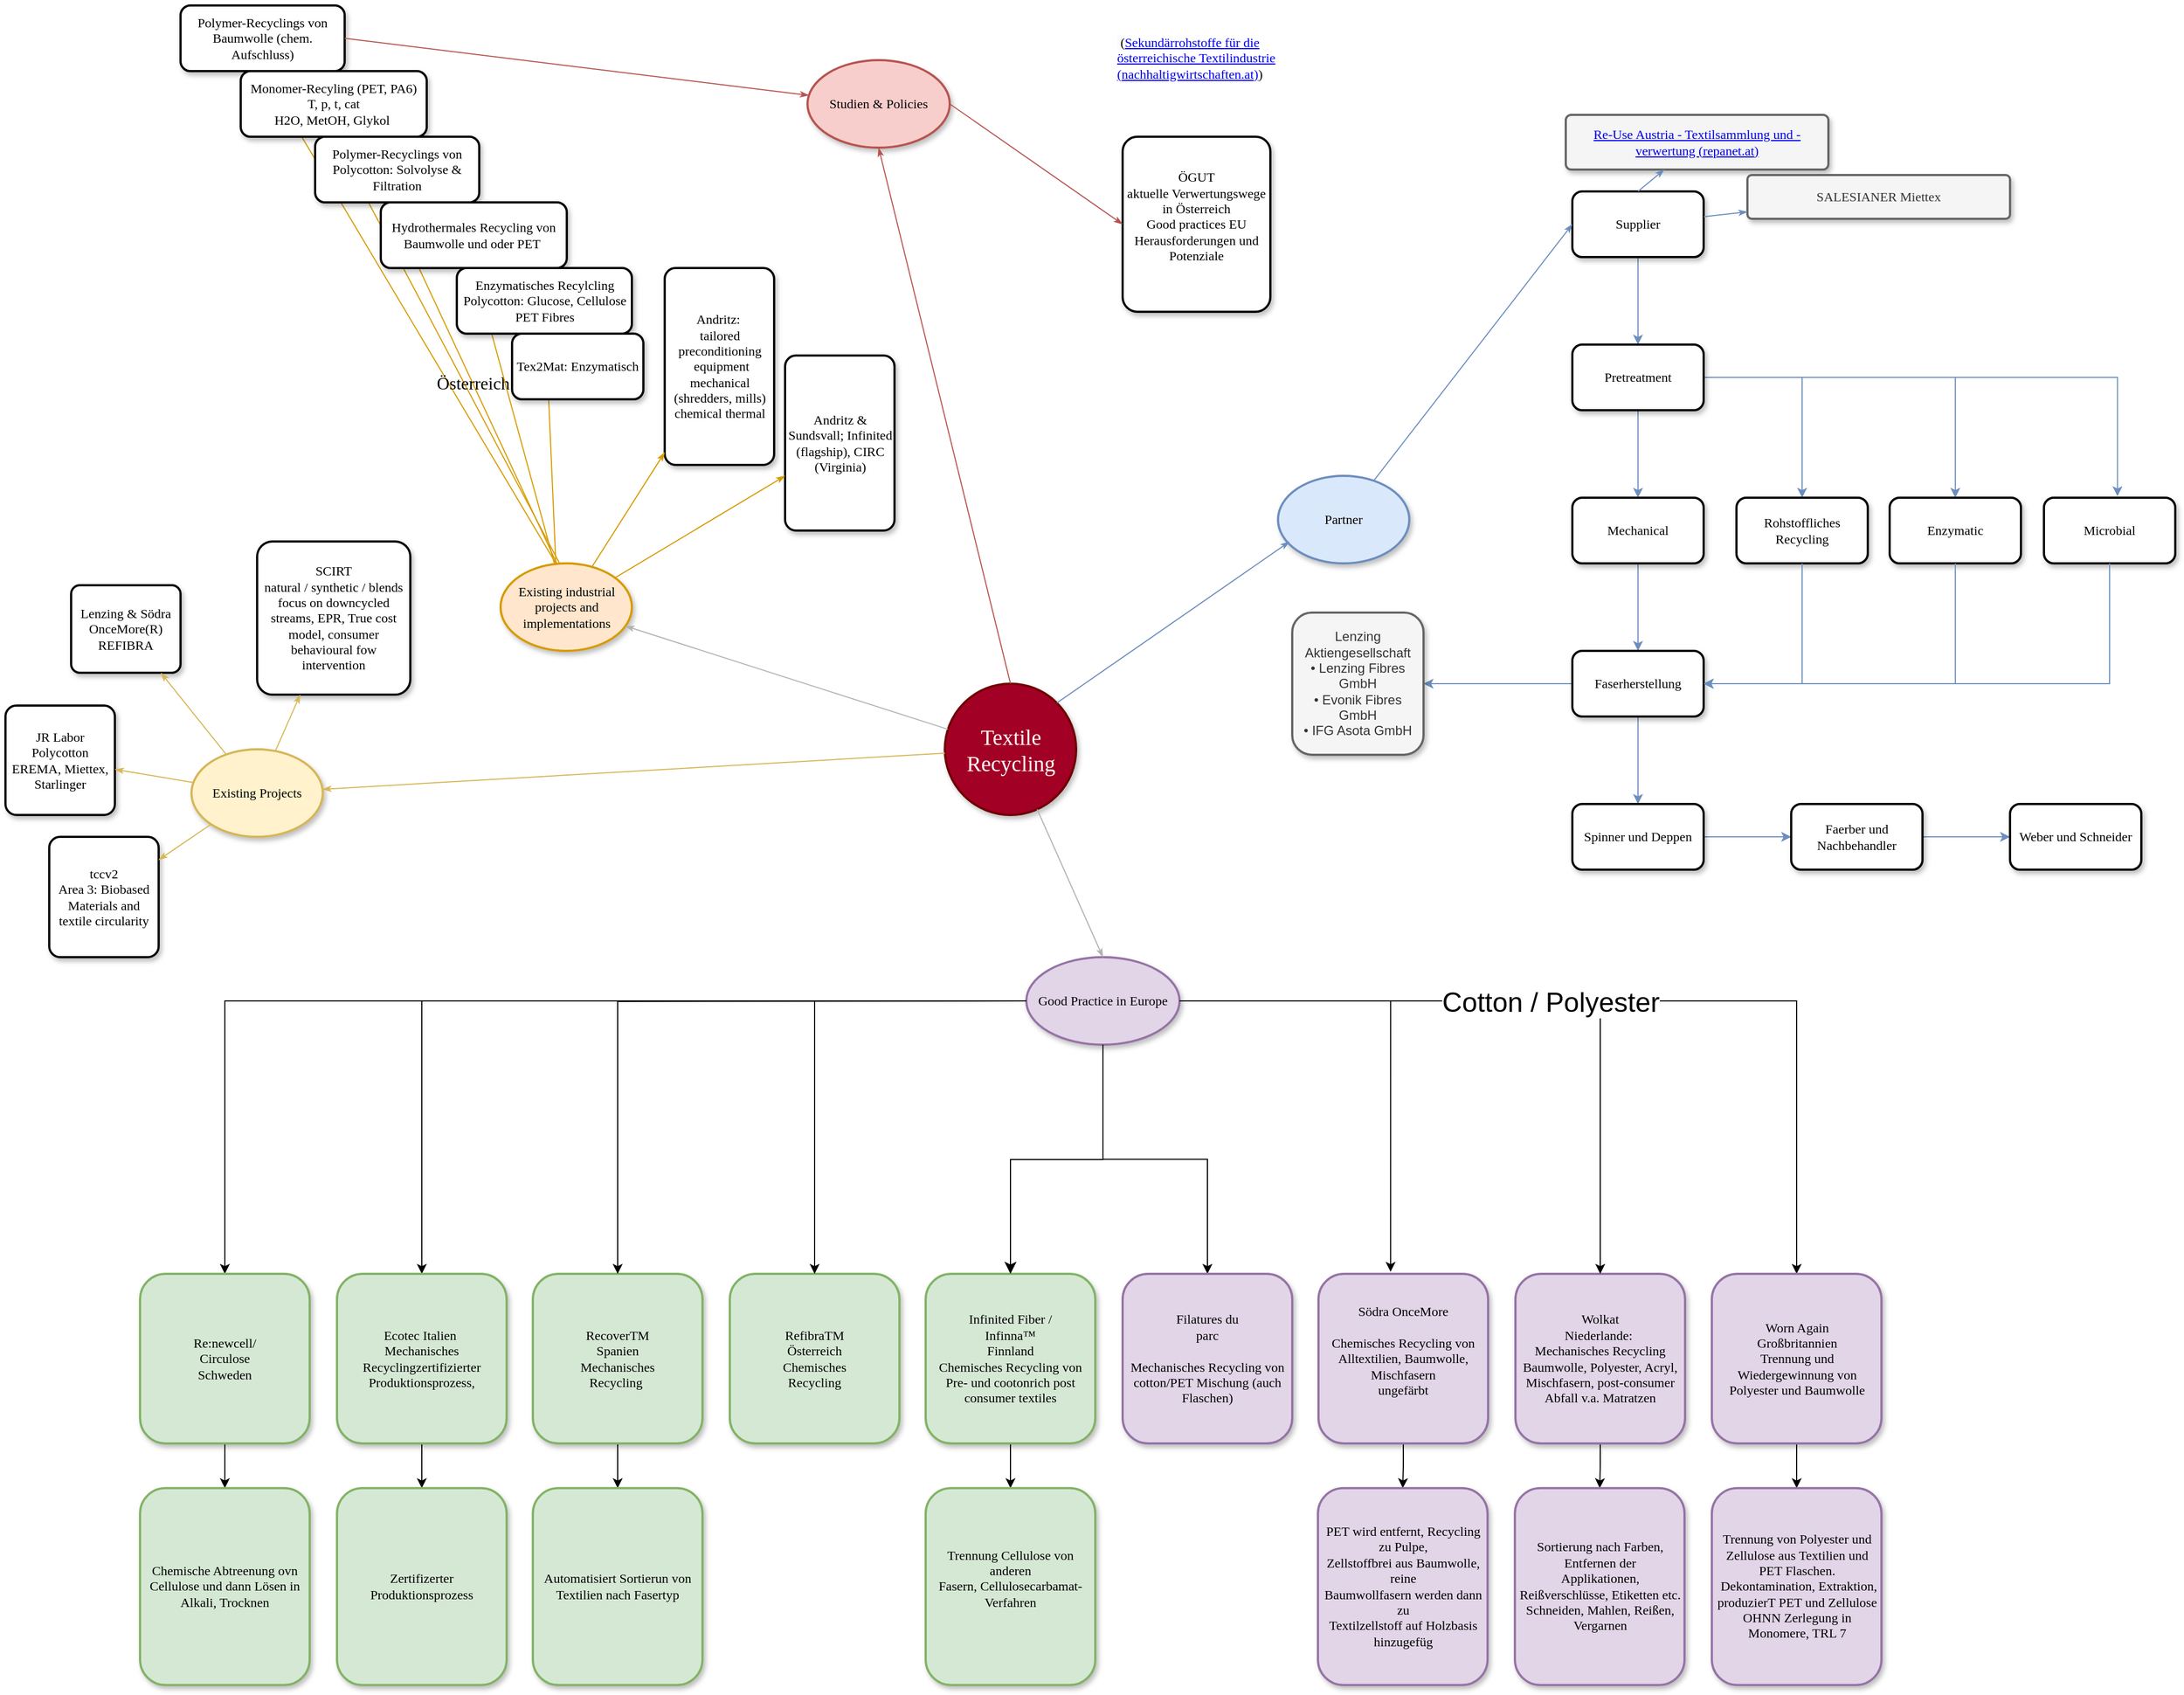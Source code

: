 <mxfile version="24.0.1" type="github">
  <diagram name="Page-1" id="ad52d381-51e7-2e0d-a935-2d0ddd2fd229">
    <mxGraphModel dx="3590" dy="2178" grid="1" gridSize="10" guides="1" tooltips="1" connect="1" arrows="1" fold="1" page="1" pageScale="1" pageWidth="1100" pageHeight="850" background="none" math="0" shadow="0">
      <root>
        <mxCell id="0" />
        <mxCell id="1" parent="0" />
        <mxCell id="2c924340bb9dbf6c-1" value="&lt;span&gt;Lenzing &amp;amp; Södra&lt;/span&gt;&lt;div&gt;&lt;span&gt;OnceMore(R)&lt;/span&gt;&lt;/div&gt;&lt;div&gt;&lt;span&gt;REFIBRA&lt;/span&gt;&lt;/div&gt;" style="whiteSpace=wrap;html=1;rounded=1;shadow=1;comic=0;labelBackgroundColor=none;strokeWidth=2;fontFamily=Verdana;fontSize=12;align=center;arcSize=10;strokeColor=default;verticalAlign=middle;fontColor=default;fillColor=default;" parent="1" vertex="1">
          <mxGeometry x="-173" y="-230" width="100" height="80" as="geometry" />
        </mxCell>
        <mxCell id="2c924340bb9dbf6c-2" value="Existing Projects" style="ellipse;whiteSpace=wrap;html=1;rounded=1;shadow=1;comic=0;labelBackgroundColor=none;strokeWidth=2;fontFamily=Verdana;fontSize=12;align=center;fillColor=#fff2cc;strokeColor=#d6b656;" parent="1" vertex="1">
          <mxGeometry x="-63" y="-80" width="120" height="80" as="geometry" />
        </mxCell>
        <mxCell id="2c924340bb9dbf6c-3" value="&lt;span&gt;Existing industrial projects and implementations&lt;/span&gt;" style="ellipse;whiteSpace=wrap;html=1;rounded=1;shadow=1;comic=0;labelBackgroundColor=none;strokeWidth=2;fontFamily=Verdana;fontSize=12;align=center;fillColor=#ffe6cc;strokeColor=#d79b00;" parent="1" vertex="1">
          <mxGeometry x="219.5" y="-250" width="120" height="80" as="geometry" />
        </mxCell>
        <mxCell id="2c924340bb9dbf6c-4" value="Textile Recycling" style="ellipse;whiteSpace=wrap;html=1;rounded=1;shadow=1;comic=0;labelBackgroundColor=none;strokeWidth=2;fontFamily=Verdana;fontSize=20;align=center;fillColor=#a20025;fontColor=#ffffff;strokeColor=#6F0000;" parent="1" vertex="1">
          <mxGeometry x="625.5" y="-140" width="120" height="120" as="geometry" />
        </mxCell>
        <mxCell id="2c924340bb9dbf6c-5" value="&lt;span&gt;Partner&lt;/span&gt;" style="ellipse;whiteSpace=wrap;html=1;rounded=1;shadow=1;comic=0;labelBackgroundColor=none;strokeWidth=2;fontFamily=Verdana;fontSize=12;align=center;fillColor=#dae8fc;strokeColor=#6c8ebf;" parent="1" vertex="1">
          <mxGeometry x="930" y="-330" width="120" height="80" as="geometry" />
        </mxCell>
        <mxCell id="2c924340bb9dbf6c-8" value="&lt;span&gt;JR Labor&lt;/span&gt;&lt;div&gt;&lt;span&gt;Polycotton&lt;/span&gt;&lt;/div&gt;&lt;div&gt;EREMA, Miettex, Starlinger&lt;/div&gt;" style="whiteSpace=wrap;html=1;rounded=1;shadow=1;comic=0;labelBackgroundColor=none;strokeWidth=2;fontFamily=Verdana;fontSize=12;align=center;arcSize=10;strokeColor=default;verticalAlign=middle;fontColor=default;fillColor=default;" parent="1" vertex="1">
          <mxGeometry x="-233" y="-120" width="100" height="100" as="geometry" />
        </mxCell>
        <mxCell id="2c924340bb9dbf6c-9" value="&lt;span&gt;tccv2&lt;/span&gt;&lt;div&gt;Area 3: Biobased Materials and textile circularity&lt;/div&gt;" style="whiteSpace=wrap;html=1;rounded=1;shadow=1;comic=0;labelBackgroundColor=none;strokeWidth=2;fontFamily=Verdana;fontSize=12;align=center;arcSize=10;strokeColor=default;verticalAlign=middle;fontColor=default;fillColor=default;" parent="1" vertex="1">
          <mxGeometry x="-193" width="100" height="110" as="geometry" />
        </mxCell>
        <mxCell id="2c924340bb9dbf6c-10" value="&lt;span&gt;SCIRT&lt;/span&gt;&lt;div&gt;&lt;span&gt;natural / synthetic / blends&lt;/span&gt;&lt;/div&gt;&lt;div&gt;&lt;span&gt;focus on downcycled streams, EPR, True cost model, consumer behavioural fow intervention&lt;/span&gt;&lt;/div&gt;" style="whiteSpace=wrap;html=1;rounded=1;shadow=1;comic=0;labelBackgroundColor=none;strokeWidth=2;fontFamily=Verdana;fontSize=12;align=center;arcSize=10;" parent="1" vertex="1">
          <mxGeometry x="-3" y="-270" width="140" height="140" as="geometry" />
        </mxCell>
        <mxCell id="2c924340bb9dbf6c-11" value="&lt;span&gt;Andritz:&amp;nbsp;&lt;/span&gt;&lt;div&gt;&lt;span&gt;tailored preconditioning&lt;/span&gt;&lt;/div&gt;&lt;div&gt;&lt;span&gt;&amp;nbsp;equipment&lt;/span&gt;&lt;/div&gt;&lt;div&gt;&lt;span&gt;mechanical (shredders, mills) chemical thermal&lt;/span&gt;&lt;/div&gt;" style="whiteSpace=wrap;html=1;rounded=1;shadow=1;comic=0;labelBackgroundColor=none;strokeWidth=2;fontFamily=Verdana;fontSize=12;align=center;arcSize=10;strokeColor=default;verticalAlign=middle;fontColor=default;fillColor=default;" parent="1" vertex="1">
          <mxGeometry x="369.5" y="-520" width="100" height="180" as="geometry" />
        </mxCell>
        <mxCell id="2c924340bb9dbf6c-14" value="&lt;span&gt;Andritz &amp;amp; Sundsvall; Infinited (flagship), CIRC (Virginia)&lt;/span&gt;" style="whiteSpace=wrap;html=1;rounded=1;shadow=1;comic=0;labelBackgroundColor=none;strokeWidth=2;fontFamily=Verdana;fontSize=12;align=center;arcSize=10;strokeColor=default;verticalAlign=middle;fontColor=default;fillColor=default;" parent="1" vertex="1">
          <mxGeometry x="479.5" y="-440" width="100" height="160" as="geometry" />
        </mxCell>
        <mxCell id="2c924340bb9dbf6c-27" value="" style="edgeStyle=none;rounded=1;html=1;labelBackgroundColor=none;startArrow=none;startFill=0;startSize=5;endArrow=classicThin;endFill=1;endSize=5;jettySize=auto;orthogonalLoop=1;strokeColor=#d6b656;strokeWidth=1;fontFamily=Verdana;fontSize=12;fillColor=#fff2cc;" parent="1" source="2c924340bb9dbf6c-2" target="2c924340bb9dbf6c-10" edge="1">
          <mxGeometry relative="1" as="geometry" />
        </mxCell>
        <mxCell id="2c924340bb9dbf6c-28" value="" style="edgeStyle=none;rounded=1;html=1;labelBackgroundColor=none;startArrow=none;startFill=0;startSize=5;endArrow=classicThin;endFill=1;endSize=5;jettySize=auto;orthogonalLoop=1;strokeColor=#d6b656;strokeWidth=1;fontFamily=Verdana;fontSize=12;fillColor=#fff2cc;" parent="1" source="2c924340bb9dbf6c-2" target="2c924340bb9dbf6c-1" edge="1">
          <mxGeometry relative="1" as="geometry" />
        </mxCell>
        <mxCell id="2c924340bb9dbf6c-29" value="" style="edgeStyle=none;rounded=1;html=1;labelBackgroundColor=none;startArrow=none;startFill=0;startSize=5;endArrow=classicThin;endFill=1;endSize=5;jettySize=auto;orthogonalLoop=1;strokeColor=#d6b656;strokeWidth=1;fontFamily=Verdana;fontSize=12;fillColor=#fff2cc;" parent="1" source="2c924340bb9dbf6c-2" target="2c924340bb9dbf6c-8" edge="1">
          <mxGeometry relative="1" as="geometry" />
        </mxCell>
        <mxCell id="2c924340bb9dbf6c-30" value="" style="edgeStyle=none;rounded=1;html=1;labelBackgroundColor=none;startArrow=none;startFill=0;startSize=5;endArrow=classicThin;endFill=1;endSize=5;jettySize=auto;orthogonalLoop=1;strokeColor=#d6b656;strokeWidth=1;fontFamily=Verdana;fontSize=12;fillColor=#fff2cc;" parent="1" source="2c924340bb9dbf6c-2" target="2c924340bb9dbf6c-9" edge="1">
          <mxGeometry relative="1" as="geometry" />
        </mxCell>
        <mxCell id="2c924340bb9dbf6c-31" value="&lt;div&gt;&lt;br/&gt;&lt;/div&gt;" style="edgeStyle=none;rounded=1;html=1;labelBackgroundColor=none;startArrow=none;startFill=0;startSize=5;endArrow=classicThin;endFill=1;endSize=5;jettySize=auto;orthogonalLoop=1;strokeColor=#d6b656;strokeWidth=1;fontFamily=Verdana;fontSize=12;fillColor=#fff2cc;" parent="1" source="2c924340bb9dbf6c-4" target="2c924340bb9dbf6c-2" edge="1">
          <mxGeometry x="0.002" relative="1" as="geometry">
            <mxPoint as="offset" />
          </mxGeometry>
        </mxCell>
        <mxCell id="2c924340bb9dbf6c-32" value="" style="edgeStyle=none;rounded=1;html=1;labelBackgroundColor=none;startArrow=none;startFill=0;startSize=5;endArrow=classicThin;endFill=1;endSize=5;jettySize=auto;orthogonalLoop=1;strokeColor=#B3B3B3;strokeWidth=1;fontFamily=Verdana;fontSize=12" parent="1" source="2c924340bb9dbf6c-4" target="2c924340bb9dbf6c-3" edge="1">
          <mxGeometry x="0.002" relative="1" as="geometry">
            <mxPoint x="166.999" y="-96.068" as="sourcePoint" />
            <mxPoint as="offset" />
          </mxGeometry>
        </mxCell>
        <mxCell id="2c924340bb9dbf6c-45" value="" style="edgeStyle=none;rounded=1;html=1;labelBackgroundColor=none;startArrow=none;startFill=0;startSize=5;endArrow=classicThin;endFill=1;endSize=5;jettySize=auto;orthogonalLoop=1;strokeColor=#d79b00;strokeWidth=1;fontFamily=Verdana;fontSize=12;fillColor=#ffe6cc;" parent="1" source="2c924340bb9dbf6c-3" target="2c924340bb9dbf6c-14" edge="1">
          <mxGeometry relative="1" as="geometry">
            <mxPoint x="333.05" y="-375" as="targetPoint" />
          </mxGeometry>
        </mxCell>
        <mxCell id="2c924340bb9dbf6c-46" value="" style="edgeStyle=none;rounded=1;html=1;labelBackgroundColor=none;startArrow=none;startFill=0;startSize=5;endArrow=classicThin;endFill=1;endSize=5;jettySize=auto;orthogonalLoop=1;strokeColor=#d79b00;strokeWidth=1;fontFamily=Verdana;fontSize=12;fillColor=#ffe6cc;" parent="1" source="2c924340bb9dbf6c-3" target="2c924340bb9dbf6c-11" edge="1">
          <mxGeometry relative="1" as="geometry" />
        </mxCell>
        <mxCell id="MKfo8vcPE9JE-lZwbTAb-17" value="" style="edgeStyle=orthogonalEdgeStyle;rounded=0;orthogonalLoop=1;jettySize=auto;html=1;fillColor=#dae8fc;strokeColor=#6c8ebf;" edge="1" parent="1" source="2c924340bb9dbf6c-51" target="MKfo8vcPE9JE-lZwbTAb-16">
          <mxGeometry relative="1" as="geometry" />
        </mxCell>
        <mxCell id="2c924340bb9dbf6c-51" value="Supplier" style="rounded=1;whiteSpace=wrap;html=1;shadow=1;comic=0;labelBackgroundColor=none;strokeWidth=2;fontFamily=Verdana;fontSize=12;align=center;" parent="1" vertex="1">
          <mxGeometry x="1199" y="-590" width="120" height="60" as="geometry" />
        </mxCell>
        <mxCell id="2c924340bb9dbf6c-53" value="&lt;a href=&quot;https://www.repanet.at/themen/textilsammlung-und-verwertung/#TEXTILSAMMLER&quot;&gt;Re-Use Austria - Textilsammlung und -verwertung (repanet.at)&lt;/a&gt;" style="whiteSpace=wrap;html=1;rounded=1;shadow=1;comic=0;labelBackgroundColor=none;strokeWidth=2;fontFamily=Verdana;fontSize=12;align=center;arcSize=10;strokeColor=#666666;verticalAlign=middle;fontColor=#333333;fillColor=#f5f5f5;" parent="1" vertex="1">
          <mxGeometry x="1193" y="-660" width="240" height="50" as="geometry" />
        </mxCell>
        <mxCell id="2c924340bb9dbf6c-54" value="&lt;span&gt;SALESIANER Miettex&lt;/span&gt;" style="whiteSpace=wrap;html=1;rounded=1;shadow=1;comic=0;labelBackgroundColor=none;strokeWidth=2;fontFamily=Verdana;fontSize=12;align=center;arcSize=10;strokeColor=#666666;verticalAlign=middle;fontColor=#333333;fillColor=#f5f5f5;" parent="1" vertex="1">
          <mxGeometry x="1359" y="-605" width="240" height="40" as="geometry" />
        </mxCell>
        <mxCell id="2c924340bb9dbf6c-63" value="" style="edgeStyle=none;rounded=1;html=1;labelBackgroundColor=none;startArrow=none;startFill=0;startSize=5;endArrow=classicThin;endFill=1;endSize=5;jettySize=auto;orthogonalLoop=1;strokeColor=#6c8ebf;strokeWidth=1;fontFamily=Verdana;fontSize=12;exitX=0.5;exitY=0;exitDx=0;exitDy=0;fillColor=#dae8fc;" parent="1" source="2c924340bb9dbf6c-51" target="2c924340bb9dbf6c-53" edge="1">
          <mxGeometry relative="1" as="geometry" />
        </mxCell>
        <mxCell id="2c924340bb9dbf6c-64" value="" style="edgeStyle=none;rounded=1;html=1;labelBackgroundColor=none;startArrow=none;startFill=0;startSize=5;endArrow=classicThin;endFill=1;endSize=5;jettySize=auto;orthogonalLoop=1;strokeColor=#6c8ebf;strokeWidth=1;fontFamily=Verdana;fontSize=12;fillColor=#dae8fc;" parent="1" source="2c924340bb9dbf6c-51" target="2c924340bb9dbf6c-54" edge="1">
          <mxGeometry relative="1" as="geometry" />
        </mxCell>
        <mxCell id="MKfo8vcPE9JE-lZwbTAb-6" value="Studien &amp;amp; Policies" style="ellipse;whiteSpace=wrap;html=1;fontFamily=Verdana;rounded=1;shadow=1;comic=0;labelBackgroundColor=none;strokeWidth=2;fillColor=#f8cecc;strokeColor=#b85450;" vertex="1" parent="1">
          <mxGeometry x="500.0" y="-710" width="130" height="80" as="geometry" />
        </mxCell>
        <mxCell id="MKfo8vcPE9JE-lZwbTAb-10" value="ÖGUT&lt;div&gt;aktuelle Verwertungswege in Österreich&lt;/div&gt;&lt;div&gt;Good practices EU&lt;/div&gt;&lt;div&gt;Herausforderungen und Potenziale&lt;/div&gt;&lt;div&gt;&lt;br&gt;&lt;/div&gt;" style="whiteSpace=wrap;html=1;fontFamily=Verdana;rounded=1;shadow=1;comic=0;labelBackgroundColor=none;strokeWidth=2;strokeColor=default;align=center;verticalAlign=middle;arcSize=10;fontSize=12;fontColor=default;fillColor=default;" vertex="1" parent="1">
          <mxGeometry x="788" y="-640" width="135" height="160" as="geometry" />
        </mxCell>
        <mxCell id="MKfo8vcPE9JE-lZwbTAb-14" value="&lt;div&gt;&lt;br/&gt;&lt;/div&gt;" style="edgeStyle=none;rounded=1;html=1;labelBackgroundColor=none;startArrow=none;startFill=0;startSize=5;endArrow=classicThin;endFill=1;endSize=5;jettySize=auto;orthogonalLoop=1;strokeColor=#b85450;strokeWidth=1;fontFamily=Verdana;fontSize=12;entryX=0;entryY=0.5;entryDx=0;entryDy=0;exitX=1;exitY=0.5;exitDx=0;exitDy=0;fillColor=#f8cecc;" edge="1" parent="1" source="MKfo8vcPE9JE-lZwbTAb-6" target="MKfo8vcPE9JE-lZwbTAb-10">
          <mxGeometry x="0.002" relative="1" as="geometry">
            <mxPoint x="350.05" y="106" as="sourcePoint" />
            <mxPoint x="238.05" y="189" as="targetPoint" />
            <mxPoint as="offset" />
          </mxGeometry>
        </mxCell>
        <mxCell id="MKfo8vcPE9JE-lZwbTAb-19" value="" style="edgeStyle=orthogonalEdgeStyle;rounded=0;orthogonalLoop=1;jettySize=auto;html=1;fillColor=#dae8fc;strokeColor=#6c8ebf;" edge="1" parent="1" source="MKfo8vcPE9JE-lZwbTAb-16" target="MKfo8vcPE9JE-lZwbTAb-18">
          <mxGeometry relative="1" as="geometry" />
        </mxCell>
        <mxCell id="MKfo8vcPE9JE-lZwbTAb-21" value="" style="edgeStyle=orthogonalEdgeStyle;rounded=0;orthogonalLoop=1;jettySize=auto;html=1;fillColor=#dae8fc;strokeColor=#6c8ebf;" edge="1" parent="1" source="MKfo8vcPE9JE-lZwbTAb-16" target="MKfo8vcPE9JE-lZwbTAb-20">
          <mxGeometry relative="1" as="geometry" />
        </mxCell>
        <mxCell id="MKfo8vcPE9JE-lZwbTAb-23" value="" style="edgeStyle=orthogonalEdgeStyle;rounded=0;orthogonalLoop=1;jettySize=auto;html=1;fillColor=#dae8fc;strokeColor=#6c8ebf;" edge="1" parent="1" source="MKfo8vcPE9JE-lZwbTAb-16" target="MKfo8vcPE9JE-lZwbTAb-22">
          <mxGeometry relative="1" as="geometry" />
        </mxCell>
        <mxCell id="MKfo8vcPE9JE-lZwbTAb-25" value="" style="edgeStyle=orthogonalEdgeStyle;rounded=0;orthogonalLoop=1;jettySize=auto;html=1;fillColor=#dae8fc;strokeColor=#6c8ebf;entryX=0.56;entryY=-0.023;entryDx=0;entryDy=0;entryPerimeter=0;" edge="1" parent="1" source="MKfo8vcPE9JE-lZwbTAb-16" target="MKfo8vcPE9JE-lZwbTAb-24">
          <mxGeometry relative="1" as="geometry">
            <mxPoint x="1689" y="-310" as="targetPoint" />
          </mxGeometry>
        </mxCell>
        <mxCell id="MKfo8vcPE9JE-lZwbTAb-16" value="Pretreatment" style="whiteSpace=wrap;html=1;fontFamily=Verdana;rounded=1;shadow=1;comic=0;labelBackgroundColor=none;strokeWidth=2;" vertex="1" parent="1">
          <mxGeometry x="1199" y="-450" width="120" height="60" as="geometry" />
        </mxCell>
        <mxCell id="MKfo8vcPE9JE-lZwbTAb-30" value="" style="edgeStyle=orthogonalEdgeStyle;rounded=0;orthogonalLoop=1;jettySize=auto;html=1;fillColor=#dae8fc;strokeColor=#6c8ebf;" edge="1" parent="1" source="MKfo8vcPE9JE-lZwbTAb-18" target="MKfo8vcPE9JE-lZwbTAb-29">
          <mxGeometry relative="1" as="geometry" />
        </mxCell>
        <mxCell id="MKfo8vcPE9JE-lZwbTAb-18" value="Mechanical" style="whiteSpace=wrap;html=1;fontFamily=Verdana;rounded=1;shadow=1;comic=0;labelBackgroundColor=none;strokeWidth=2;" vertex="1" parent="1">
          <mxGeometry x="1199" y="-310" width="120" height="60" as="geometry" />
        </mxCell>
        <mxCell id="MKfo8vcPE9JE-lZwbTAb-20" value="Rohstoffliches Recycling" style="whiteSpace=wrap;html=1;fontFamily=Verdana;rounded=1;shadow=1;comic=0;labelBackgroundColor=none;strokeWidth=2;" vertex="1" parent="1">
          <mxGeometry x="1349" y="-310" width="120" height="60" as="geometry" />
        </mxCell>
        <mxCell id="MKfo8vcPE9JE-lZwbTAb-22" value="Enzymatic" style="whiteSpace=wrap;html=1;fontFamily=Verdana;rounded=1;shadow=1;comic=0;labelBackgroundColor=none;strokeWidth=2;" vertex="1" parent="1">
          <mxGeometry x="1489" y="-310" width="120" height="60" as="geometry" />
        </mxCell>
        <mxCell id="MKfo8vcPE9JE-lZwbTAb-24" value="Microbial" style="whiteSpace=wrap;html=1;fontFamily=Verdana;rounded=1;shadow=1;comic=0;labelBackgroundColor=none;strokeWidth=2;" vertex="1" parent="1">
          <mxGeometry x="1630" y="-310" width="120" height="60" as="geometry" />
        </mxCell>
        <mxCell id="MKfo8vcPE9JE-lZwbTAb-27" value="&lt;span style=&quot;color: rgb(0, 0, 0); font-family: Verdana; font-size: 12px; font-style: normal; font-variant-ligatures: normal; font-variant-caps: normal; font-weight: 400; letter-spacing: normal; orphans: 2; text-align: center; text-indent: 0px; text-transform: none; widows: 2; word-spacing: 0px; -webkit-text-stroke-width: 0px; white-space: normal; background-color: rgb(251, 251, 251); text-decoration-thickness: initial; text-decoration-style: initial; text-decoration-color: initial; display: inline !important; float: none;&quot;&gt;&lt;span&gt;&amp;nbsp;&lt;/span&gt;(&lt;/span&gt;&lt;a style=&quot;font-family: Verdana; font-size: 12px; font-style: normal; font-variant-ligatures: normal; font-variant-caps: normal; font-weight: 400; letter-spacing: normal; orphans: 2; text-align: center; text-indent: 0px; text-transform: none; widows: 2; word-spacing: 0px; -webkit-text-stroke-width: 0px; white-space: normal; background-color: initial;&quot; href=&quot;https://nachhaltigwirtschaften.at/resources/nw_pdf/schriftenreihe-2023-04-textilindustrie.pdf&quot;&gt;Sekundärrohstoffe für die österreichische Textilindustrie (nachhaltigwirtschaften.at)&lt;/a&gt;&lt;span style=&quot;color: rgb(0, 0, 0); font-family: Verdana; font-size: 12px; font-style: normal; font-variant-ligatures: normal; font-variant-caps: normal; font-weight: 400; letter-spacing: normal; orphans: 2; text-align: center; text-indent: 0px; text-transform: none; widows: 2; word-spacing: 0px; -webkit-text-stroke-width: 0px; white-space: normal; background-color: initial; text-decoration-thickness: initial; text-decoration-style: initial; text-decoration-color: initial;&quot;&gt;)&lt;/span&gt;" style="text;whiteSpace=wrap;html=1;" vertex="1" parent="1">
          <mxGeometry x="780.5" y="-740" width="170" height="40" as="geometry" />
        </mxCell>
        <mxCell id="MKfo8vcPE9JE-lZwbTAb-32" value="" style="edgeStyle=orthogonalEdgeStyle;rounded=0;orthogonalLoop=1;jettySize=auto;html=1;fillColor=#dae8fc;strokeColor=#6c8ebf;" edge="1" parent="1" source="MKfo8vcPE9JE-lZwbTAb-29" target="MKfo8vcPE9JE-lZwbTAb-31">
          <mxGeometry relative="1" as="geometry" />
        </mxCell>
        <mxCell id="MKfo8vcPE9JE-lZwbTAb-50" value="" style="edgeStyle=orthogonalEdgeStyle;rounded=0;orthogonalLoop=1;jettySize=auto;html=1;fillColor=#dae8fc;strokeColor=#6c8ebf;" edge="1" parent="1" source="MKfo8vcPE9JE-lZwbTAb-29" target="MKfo8vcPE9JE-lZwbTAb-49">
          <mxGeometry relative="1" as="geometry" />
        </mxCell>
        <mxCell id="MKfo8vcPE9JE-lZwbTAb-29" value="Faserherstellung" style="whiteSpace=wrap;html=1;fontFamily=Verdana;rounded=1;shadow=1;comic=0;labelBackgroundColor=none;strokeWidth=2;" vertex="1" parent="1">
          <mxGeometry x="1199" y="-170" width="120" height="60" as="geometry" />
        </mxCell>
        <mxCell id="MKfo8vcPE9JE-lZwbTAb-31" value="&lt;span style=&quot;font-family: Helvetica; text-align: left;&quot;&gt;Lenzing Aktiengesellschaft&lt;/span&gt;&lt;br style=&quot;font-family: Helvetica; text-align: left;&quot;&gt;&lt;span style=&quot;font-family: Helvetica; text-align: left;&quot;&gt;• Lenzing Fibres GmbH&lt;/span&gt;&lt;br style=&quot;font-family: Helvetica; text-align: left;&quot;&gt;&lt;span style=&quot;font-family: Helvetica; text-align: left;&quot;&gt;• Evonik Fibres GmbH&lt;/span&gt;&lt;br style=&quot;font-family: Helvetica; text-align: left;&quot;&gt;&lt;span style=&quot;font-family: Helvetica; text-align: left;&quot;&gt;• IFG Asota GmbH&lt;/span&gt;" style="whiteSpace=wrap;html=1;fontFamily=Verdana;rounded=1;shadow=1;comic=0;labelBackgroundColor=none;strokeWidth=2;fillColor=#f5f5f5;fontColor=#333333;strokeColor=#666666;" vertex="1" parent="1">
          <mxGeometry x="943" y="-205" width="120" height="130" as="geometry" />
        </mxCell>
        <mxCell id="MKfo8vcPE9JE-lZwbTAb-33" value="" style="edgeStyle=orthogonalEdgeStyle;rounded=0;orthogonalLoop=1;jettySize=auto;html=1;exitX=0.5;exitY=1;exitDx=0;exitDy=0;entryX=1;entryY=0.5;entryDx=0;entryDy=0;fillColor=#dae8fc;strokeColor=#6c8ebf;" edge="1" parent="1" source="MKfo8vcPE9JE-lZwbTAb-20" target="MKfo8vcPE9JE-lZwbTAb-29">
          <mxGeometry relative="1" as="geometry">
            <mxPoint x="1269" y="-240" as="sourcePoint" />
            <mxPoint x="1269" y="-160" as="targetPoint" />
          </mxGeometry>
        </mxCell>
        <mxCell id="MKfo8vcPE9JE-lZwbTAb-34" value="" style="edgeStyle=orthogonalEdgeStyle;rounded=0;orthogonalLoop=1;jettySize=auto;html=1;exitX=0.5;exitY=1;exitDx=0;exitDy=0;entryX=1;entryY=0.5;entryDx=0;entryDy=0;fillColor=#dae8fc;strokeColor=#6c8ebf;" edge="1" parent="1" source="MKfo8vcPE9JE-lZwbTAb-22" target="MKfo8vcPE9JE-lZwbTAb-29">
          <mxGeometry relative="1" as="geometry">
            <mxPoint x="1419" y="-240" as="sourcePoint" />
            <mxPoint x="1329" y="-130" as="targetPoint" />
          </mxGeometry>
        </mxCell>
        <mxCell id="MKfo8vcPE9JE-lZwbTAb-35" value="" style="edgeStyle=orthogonalEdgeStyle;rounded=0;orthogonalLoop=1;jettySize=auto;html=1;exitX=0.5;exitY=1;exitDx=0;exitDy=0;entryX=1;entryY=0.5;entryDx=0;entryDy=0;fillColor=#dae8fc;strokeColor=#6c8ebf;" edge="1" parent="1" source="MKfo8vcPE9JE-lZwbTAb-24" target="MKfo8vcPE9JE-lZwbTAb-29">
          <mxGeometry relative="1" as="geometry">
            <mxPoint x="1689" y="-250" as="sourcePoint" />
            <mxPoint x="1329" y="-130" as="targetPoint" />
          </mxGeometry>
        </mxCell>
        <mxCell id="MKfo8vcPE9JE-lZwbTAb-38" value="Polymer-Recyclings von Baumwolle (chem. Aufschluss)" style="whiteSpace=wrap;html=1;fontFamily=Verdana;rounded=1;shadow=1;comic=0;labelBackgroundColor=none;strokeWidth=2;" vertex="1" parent="1">
          <mxGeometry x="-73" y="-760" width="150" height="60" as="geometry" />
        </mxCell>
        <mxCell id="MKfo8vcPE9JE-lZwbTAb-40" value="" style="edgeStyle=none;rounded=1;html=1;labelBackgroundColor=none;startArrow=none;startFill=0;startSize=5;endArrow=classicThin;endFill=1;endSize=5;jettySize=auto;orthogonalLoop=1;strokeColor=#d79b00;strokeWidth=1;fontFamily=Verdana;fontSize=12;entryX=0.5;entryY=1;entryDx=0;entryDy=0;fillColor=#ffe6cc;" edge="1" parent="1" target="MKfo8vcPE9JE-lZwbTAb-38">
          <mxGeometry relative="1" as="geometry">
            <mxPoint x="270" y="-250" as="sourcePoint" />
            <mxPoint x="343.05" y="-365" as="targetPoint" />
          </mxGeometry>
        </mxCell>
        <mxCell id="MKfo8vcPE9JE-lZwbTAb-41" value="" style="edgeStyle=none;rounded=1;html=1;labelBackgroundColor=none;startArrow=none;startFill=0;startSize=5;endArrow=classicThin;endFill=1;endSize=5;jettySize=auto;orthogonalLoop=1;strokeColor=#d79b00;strokeWidth=1;fontFamily=Verdana;fontSize=12;entryX=0.5;entryY=1;entryDx=0;entryDy=0;fillColor=#ffe6cc;exitX=0.453;exitY=0.011;exitDx=0;exitDy=0;exitPerimeter=0;" edge="1" parent="1" source="2c924340bb9dbf6c-3" target="MKfo8vcPE9JE-lZwbTAb-42">
          <mxGeometry x="0.005" relative="1" as="geometry">
            <mxPoint x="329.05" y="-265" as="sourcePoint" />
            <mxPoint x="429.05" y="-305" as="targetPoint" />
            <mxPoint as="offset" />
          </mxGeometry>
        </mxCell>
        <mxCell id="MKfo8vcPE9JE-lZwbTAb-42" value="Monomer-Recyling (PET, PA6)&lt;div&gt;T, p, t, cat&lt;/div&gt;&lt;div&gt;H2O, MetOH, Glykol&amp;nbsp;&lt;/div&gt;" style="whiteSpace=wrap;html=1;fontFamily=Verdana;rounded=1;shadow=1;comic=0;labelBackgroundColor=none;strokeWidth=2;" vertex="1" parent="1">
          <mxGeometry x="-18" y="-700" width="170" height="60" as="geometry" />
        </mxCell>
        <mxCell id="MKfo8vcPE9JE-lZwbTAb-43" value="Polymer-Recyclings von Polycotton: Solvolyse &amp;amp; Filtration" style="whiteSpace=wrap;html=1;fontFamily=Verdana;rounded=1;shadow=1;comic=0;labelBackgroundColor=none;strokeWidth=2;" vertex="1" parent="1">
          <mxGeometry x="50" y="-640" width="150" height="60" as="geometry" />
        </mxCell>
        <mxCell id="MKfo8vcPE9JE-lZwbTAb-44" value="&lt;font style=&quot;font-size: 16px;&quot;&gt;Österreich&lt;/font&gt;" style="edgeStyle=none;rounded=1;html=1;labelBackgroundColor=none;startArrow=none;startFill=0;startSize=5;endArrow=classicThin;endFill=1;endSize=5;jettySize=auto;orthogonalLoop=1;strokeColor=#d79b00;strokeWidth=1;fontFamily=Verdana;fontSize=12;entryX=0.448;entryY=1.01;entryDx=0;entryDy=0;exitX=0.431;exitY=0.011;exitDx=0;exitDy=0;exitPerimeter=0;fillColor=#ffe6cc;entryPerimeter=0;" edge="1" parent="1" source="2c924340bb9dbf6c-3" target="MKfo8vcPE9JE-lZwbTAb-43">
          <mxGeometry x="0.005" relative="1" as="geometry">
            <mxPoint x="329.05" y="-265" as="sourcePoint" />
            <mxPoint x="529.05" y="-325" as="targetPoint" />
            <mxPoint as="offset" />
          </mxGeometry>
        </mxCell>
        <mxCell id="MKfo8vcPE9JE-lZwbTAb-45" value="&lt;div&gt;Hydrothermales Recycling von Baumwolle und oder PET&lt;span style=&quot;background-color: initial;&quot;&gt;&amp;nbsp;&lt;/span&gt;&lt;/div&gt;" style="whiteSpace=wrap;html=1;fontFamily=Verdana;rounded=1;shadow=1;comic=0;labelBackgroundColor=none;strokeWidth=2;" vertex="1" parent="1">
          <mxGeometry x="110" y="-580" width="170" height="60" as="geometry" />
        </mxCell>
        <mxCell id="MKfo8vcPE9JE-lZwbTAb-46" value="" style="edgeStyle=none;rounded=1;html=1;labelBackgroundColor=none;startArrow=none;startFill=0;startSize=5;endArrow=classicThin;endFill=1;endSize=5;jettySize=auto;orthogonalLoop=1;strokeColor=#d79b00;strokeWidth=1;fontFamily=Verdana;fontSize=12;entryX=0.5;entryY=1;entryDx=0;entryDy=0;fillColor=#ffe6cc;" edge="1" parent="1" source="2c924340bb9dbf6c-3" target="MKfo8vcPE9JE-lZwbTAb-45">
          <mxGeometry x="0.005" relative="1" as="geometry">
            <mxPoint x="329.05" y="-265" as="sourcePoint" />
            <mxPoint x="529.05" y="-325" as="targetPoint" />
            <mxPoint as="offset" />
          </mxGeometry>
        </mxCell>
        <mxCell id="MKfo8vcPE9JE-lZwbTAb-47" value="Enzymatisches Recylcling Polycotton: Glucose, Cellulose PET Fibres" style="whiteSpace=wrap;html=1;fontFamily=Verdana;rounded=1;shadow=1;comic=0;labelBackgroundColor=none;strokeWidth=2;" vertex="1" parent="1">
          <mxGeometry x="179.5" y="-520" width="160" height="60" as="geometry" />
        </mxCell>
        <mxCell id="MKfo8vcPE9JE-lZwbTAb-48" value="" style="edgeStyle=none;rounded=1;html=1;labelBackgroundColor=none;startArrow=none;startFill=0;startSize=5;endArrow=classicThin;endFill=1;endSize=5;jettySize=auto;orthogonalLoop=1;strokeColor=#d79b00;strokeWidth=1;fontFamily=Verdana;fontSize=12;fillColor=#ffe6cc;" edge="1" parent="1" target="MKfo8vcPE9JE-lZwbTAb-47">
          <mxGeometry x="0.005" relative="1" as="geometry">
            <mxPoint x="270" y="-250" as="sourcePoint" />
            <mxPoint x="639.05" y="-237" as="targetPoint" />
            <mxPoint as="offset" />
          </mxGeometry>
        </mxCell>
        <mxCell id="MKfo8vcPE9JE-lZwbTAb-52" value="" style="edgeStyle=orthogonalEdgeStyle;rounded=0;orthogonalLoop=1;jettySize=auto;html=1;fillColor=#dae8fc;strokeColor=#6c8ebf;" edge="1" parent="1" source="MKfo8vcPE9JE-lZwbTAb-49" target="MKfo8vcPE9JE-lZwbTAb-51">
          <mxGeometry relative="1" as="geometry" />
        </mxCell>
        <mxCell id="MKfo8vcPE9JE-lZwbTAb-49" value="Spinner und Deppen" style="whiteSpace=wrap;html=1;fontFamily=Verdana;rounded=1;shadow=1;comic=0;labelBackgroundColor=none;strokeWidth=2;" vertex="1" parent="1">
          <mxGeometry x="1199" y="-30" width="120" height="60" as="geometry" />
        </mxCell>
        <mxCell id="MKfo8vcPE9JE-lZwbTAb-54" value="" style="edgeStyle=orthogonalEdgeStyle;rounded=0;orthogonalLoop=1;jettySize=auto;html=1;fillColor=#dae8fc;strokeColor=#6c8ebf;" edge="1" parent="1" source="MKfo8vcPE9JE-lZwbTAb-51" target="MKfo8vcPE9JE-lZwbTAb-53">
          <mxGeometry relative="1" as="geometry" />
        </mxCell>
        <mxCell id="MKfo8vcPE9JE-lZwbTAb-51" value="Faerber und Nachbehandler" style="whiteSpace=wrap;html=1;fontFamily=Verdana;rounded=1;shadow=1;comic=0;labelBackgroundColor=none;strokeWidth=2;" vertex="1" parent="1">
          <mxGeometry x="1399" y="-30" width="120" height="60" as="geometry" />
        </mxCell>
        <mxCell id="MKfo8vcPE9JE-lZwbTAb-53" value="Weber und Schneider" style="whiteSpace=wrap;html=1;fontFamily=Verdana;rounded=1;shadow=1;comic=0;labelBackgroundColor=none;strokeWidth=2;" vertex="1" parent="1">
          <mxGeometry x="1599" y="-30" width="120" height="60" as="geometry" />
        </mxCell>
        <mxCell id="MKfo8vcPE9JE-lZwbTAb-57" value="" style="edgeStyle=none;rounded=1;html=1;labelBackgroundColor=none;startArrow=none;startFill=0;startSize=5;endArrow=classicThin;endFill=1;endSize=5;jettySize=auto;orthogonalLoop=1;strokeColor=#6c8ebf;strokeWidth=1;fontFamily=Verdana;fontSize=12;entryX=0;entryY=0.5;entryDx=0;entryDy=0;fillColor=#dae8fc;" edge="1" parent="1" source="2c924340bb9dbf6c-5" target="2c924340bb9dbf6c-51">
          <mxGeometry relative="1" as="geometry">
            <mxPoint x="1836" y="-675" as="sourcePoint" />
            <mxPoint x="1736" y="-632" as="targetPoint" />
          </mxGeometry>
        </mxCell>
        <mxCell id="MKfo8vcPE9JE-lZwbTAb-62" value="" style="edgeStyle=orthogonalEdgeStyle;rounded=0;orthogonalLoop=1;jettySize=auto;html=1;exitX=0.5;exitY=1;exitDx=0;exitDy=0;" edge="1" parent="1" source="MKfo8vcPE9JE-lZwbTAb-58" target="MKfo8vcPE9JE-lZwbTAb-61">
          <mxGeometry relative="1" as="geometry">
            <mxPoint x="870" y="120" as="sourcePoint" />
          </mxGeometry>
        </mxCell>
        <mxCell id="MKfo8vcPE9JE-lZwbTAb-73" value="" style="edgeStyle=orthogonalEdgeStyle;rounded=0;orthogonalLoop=1;jettySize=auto;html=1;exitX=1;exitY=0.5;exitDx=0;exitDy=0;" edge="1" parent="1" source="MKfo8vcPE9JE-lZwbTAb-58" target="MKfo8vcPE9JE-lZwbTAb-72">
          <mxGeometry relative="1" as="geometry">
            <mxPoint x="889.5" y="290" as="sourcePoint" />
          </mxGeometry>
        </mxCell>
        <mxCell id="MKfo8vcPE9JE-lZwbTAb-58" value="Good Practice in Europe" style="ellipse;whiteSpace=wrap;html=1;fontFamily=Verdana;rounded=1;shadow=1;comic=0;labelBackgroundColor=none;strokeWidth=2;fillColor=#e1d5e7;strokeColor=#9673a6;" vertex="1" parent="1">
          <mxGeometry x="700" y="110" width="140" height="80" as="geometry" />
        </mxCell>
        <mxCell id="MKfo8vcPE9JE-lZwbTAb-61" value="Filatures du &lt;br/&gt;parc&lt;div&gt;&lt;br&gt;&lt;/div&gt;&lt;div&gt;Mechanisches Recycling von cotton/PET Mischung (auch Flaschen)&lt;/div&gt;" style="whiteSpace=wrap;html=1;fontFamily=Verdana;fillColor=#e1d5e7;strokeColor=#9673a6;rounded=1;shadow=1;comic=0;labelBackgroundColor=none;strokeWidth=2;" vertex="1" parent="1">
          <mxGeometry x="788" y="399.5" width="155" height="155" as="geometry" />
        </mxCell>
        <mxCell id="MKfo8vcPE9JE-lZwbTAb-65" value="" style="edgeStyle=orthogonalEdgeStyle;rounded=0;orthogonalLoop=1;jettySize=auto;html=1;" edge="1" parent="1" source="MKfo8vcPE9JE-lZwbTAb-63" target="MKfo8vcPE9JE-lZwbTAb-64">
          <mxGeometry relative="1" as="geometry" />
        </mxCell>
        <mxCell id="MKfo8vcPE9JE-lZwbTAb-63" value="&lt;div&gt;Södra OnceMore&lt;/div&gt;&lt;div&gt;&lt;br&gt;&lt;/div&gt;&lt;div&gt;Chemisches Recycling von Alltextilien, Baumwolle, Mischfasern&lt;/div&gt;&lt;div&gt;ungefärbt&lt;/div&gt;&lt;div&gt;&lt;br&gt;&lt;/div&gt;" style="whiteSpace=wrap;html=1;fontFamily=Verdana;fillColor=#e1d5e7;strokeColor=#9673a6;rounded=1;shadow=1;comic=0;labelBackgroundColor=none;strokeWidth=2;" vertex="1" parent="1">
          <mxGeometry x="967" y="399.5" width="155" height="155" as="geometry" />
        </mxCell>
        <mxCell id="MKfo8vcPE9JE-lZwbTAb-64" value="PET wird entfernt, Recycling zu Pulpe, &lt;br/&gt;Zellstoffbrei aus Baumwolle, reine &lt;br/&gt;Baumwollfasern werden dann zu &lt;br/&gt;Textilzellstoff auf Holzbasis hinzugefüg" style="whiteSpace=wrap;html=1;fontFamily=Verdana;fillColor=#e1d5e7;strokeColor=#9673a6;rounded=1;shadow=1;comic=0;labelBackgroundColor=none;strokeWidth=2;" vertex="1" parent="1">
          <mxGeometry x="966.5" y="595.38" width="155" height="180" as="geometry" />
        </mxCell>
        <mxCell id="MKfo8vcPE9JE-lZwbTAb-66" value="" style="edgeStyle=orthogonalEdgeStyle;rounded=0;orthogonalLoop=1;jettySize=auto;html=1;entryX=0.425;entryY=-0.012;entryDx=0;entryDy=0;entryPerimeter=0;exitX=1;exitY=0.5;exitDx=0;exitDy=0;" edge="1" parent="1" source="MKfo8vcPE9JE-lZwbTAb-58" target="MKfo8vcPE9JE-lZwbTAb-63">
          <mxGeometry relative="1" as="geometry">
            <mxPoint x="819.5" y="330" as="sourcePoint" />
            <mxPoint x="829.5" y="426" as="targetPoint" />
          </mxGeometry>
        </mxCell>
        <mxCell id="MKfo8vcPE9JE-lZwbTAb-71" value="" style="edgeStyle=orthogonalEdgeStyle;rounded=0;orthogonalLoop=1;jettySize=auto;html=1;" edge="1" parent="1" source="MKfo8vcPE9JE-lZwbTAb-67" target="MKfo8vcPE9JE-lZwbTAb-70">
          <mxGeometry relative="1" as="geometry" />
        </mxCell>
        <mxCell id="MKfo8vcPE9JE-lZwbTAb-67" value="Wolkat&lt;br&gt;Niederlande:&amp;nbsp;&lt;br&gt;Mechanisches Recycling&lt;div&gt;Baumwolle, Polyester, Acryl, &lt;br&gt;Mischfasern, post-consumer &lt;br&gt;Abfall v.a. Matratzen&lt;br&gt;&lt;/div&gt;" style="whiteSpace=wrap;html=1;fontFamily=Verdana;fillColor=#e1d5e7;strokeColor=#9673a6;rounded=1;shadow=1;comic=0;labelBackgroundColor=none;strokeWidth=2;" vertex="1" parent="1">
          <mxGeometry x="1147" y="399.5" width="155" height="155" as="geometry" />
        </mxCell>
        <mxCell id="MKfo8vcPE9JE-lZwbTAb-69" value="" style="edgeStyle=orthogonalEdgeStyle;rounded=0;orthogonalLoop=1;jettySize=auto;html=1;entryX=0.5;entryY=0;entryDx=0;entryDy=0;exitX=1;exitY=0.5;exitDx=0;exitDy=0;" edge="1" parent="1" source="MKfo8vcPE9JE-lZwbTAb-58" target="MKfo8vcPE9JE-lZwbTAb-67">
          <mxGeometry relative="1" as="geometry">
            <mxPoint x="819.5" y="330" as="sourcePoint" />
            <mxPoint x="1000.5" y="424" as="targetPoint" />
          </mxGeometry>
        </mxCell>
        <mxCell id="MKfo8vcPE9JE-lZwbTAb-78" value="&lt;font style=&quot;font-size: 25px;&quot;&gt;Cotton / Polyester&lt;/font&gt;" style="edgeLabel;html=1;align=center;verticalAlign=middle;resizable=0;points=[];fontSize=25;" vertex="1" connectable="0" parent="MKfo8vcPE9JE-lZwbTAb-69">
          <mxGeometry x="0.068" relative="1" as="geometry">
            <mxPoint as="offset" />
          </mxGeometry>
        </mxCell>
        <mxCell id="MKfo8vcPE9JE-lZwbTAb-70" value="Sortierung nach Farben, Entfernen der &lt;br/&gt;Applikationen, Reißverschlüsse, Etiketten etc. &lt;br/&gt;Schneiden, Mahlen, Reißen, Vergarnen" style="whiteSpace=wrap;html=1;fontFamily=Verdana;fillColor=#e1d5e7;strokeColor=#9673a6;rounded=1;shadow=1;comic=0;labelBackgroundColor=none;strokeWidth=2;" vertex="1" parent="1">
          <mxGeometry x="1146.5" y="595.38" width="155" height="180" as="geometry" />
        </mxCell>
        <mxCell id="MKfo8vcPE9JE-lZwbTAb-75" value="" style="edgeStyle=orthogonalEdgeStyle;rounded=0;orthogonalLoop=1;jettySize=auto;html=1;" edge="1" parent="1" source="MKfo8vcPE9JE-lZwbTAb-72" target="MKfo8vcPE9JE-lZwbTAb-74">
          <mxGeometry relative="1" as="geometry" />
        </mxCell>
        <mxCell id="MKfo8vcPE9JE-lZwbTAb-72" value="&lt;br&gt;Worn Again&lt;br&gt;Großbritannien&lt;div&gt;Trennung und Wiedergewinnung von&lt;br&gt;Polyester und Baumwolle&lt;br&gt;&lt;br&gt;&lt;/div&gt;" style="whiteSpace=wrap;html=1;fontFamily=Verdana;fillColor=#e1d5e7;strokeColor=#9673a6;rounded=1;shadow=1;comic=0;labelBackgroundColor=none;strokeWidth=2;" vertex="1" parent="1">
          <mxGeometry x="1326.5" y="399.5" width="155" height="155" as="geometry" />
        </mxCell>
        <mxCell id="MKfo8vcPE9JE-lZwbTAb-74" value="Trennung von Polyester und Zellulose aus Textilien und PET Flaschen. &lt;br&gt;&amp;nbsp;Dekontamination, Extraktion, produzierT PET und Zellulose OHNN Zerlegung in Monomere, TRL 7" style="whiteSpace=wrap;html=1;fontFamily=Verdana;fillColor=#e1d5e7;strokeColor=#9673a6;rounded=1;shadow=1;comic=0;labelBackgroundColor=none;strokeWidth=2;" vertex="1" parent="1">
          <mxGeometry x="1326.5" y="595.38" width="155" height="180" as="geometry" />
        </mxCell>
        <mxCell id="MKfo8vcPE9JE-lZwbTAb-76" value="Tex2Mat: Enzymatisch" style="whiteSpace=wrap;html=1;fontFamily=Verdana;rounded=1;shadow=1;comic=0;labelBackgroundColor=none;strokeWidth=2;" vertex="1" parent="1">
          <mxGeometry x="230" y="-460" width="120" height="60" as="geometry" />
        </mxCell>
        <mxCell id="MKfo8vcPE9JE-lZwbTAb-79" value="" style="edgeStyle=none;rounded=1;html=1;labelBackgroundColor=none;startArrow=none;startFill=0;startSize=5;endArrow=classicThin;endFill=1;endSize=5;jettySize=auto;orthogonalLoop=1;strokeColor=#B3B3B3;strokeWidth=1;fontFamily=Verdana;fontSize=12;entryX=0.5;entryY=0;entryDx=0;entryDy=0;" edge="1" parent="1" source="2c924340bb9dbf6c-4" target="MKfo8vcPE9JE-lZwbTAb-58">
          <mxGeometry relative="1" as="geometry">
            <mxPoint x="663" y="120" as="sourcePoint" />
            <mxPoint x="416" y="-165" as="targetPoint" />
          </mxGeometry>
        </mxCell>
        <mxCell id="MKfo8vcPE9JE-lZwbTAb-85" value="" style="edgeStyle=orthogonalEdgeStyle;rounded=0;orthogonalLoop=1;jettySize=auto;html=1;" edge="1" parent="1" source="MKfo8vcPE9JE-lZwbTAb-80" target="MKfo8vcPE9JE-lZwbTAb-84">
          <mxGeometry relative="1" as="geometry" />
        </mxCell>
        <mxCell id="MKfo8vcPE9JE-lZwbTAb-87" value="" style="edgeStyle=orthogonalEdgeStyle;rounded=0;orthogonalLoop=1;jettySize=auto;html=1;entryX=0.5;entryY=0;entryDx=0;entryDy=0;exitX=0;exitY=0.5;exitDx=0;exitDy=0;" edge="1" parent="1" source="MKfo8vcPE9JE-lZwbTAb-58" target="MKfo8vcPE9JE-lZwbTAb-86">
          <mxGeometry relative="1" as="geometry">
            <mxPoint x="710" y="120" as="sourcePoint" />
            <mxPoint x="-173" y="560" as="targetPoint" />
          </mxGeometry>
        </mxCell>
        <mxCell id="MKfo8vcPE9JE-lZwbTAb-80" value="Infinited Fiber / &lt;br&gt;Infinna™&lt;br&gt;Finnland&lt;div&gt;Chemisches Recycling von Pre- und cootonrich post consumer textiles&lt;/div&gt;" style="whiteSpace=wrap;html=1;fontFamily=Verdana;fillColor=#d5e8d4;strokeColor=#82b366;rounded=1;shadow=1;comic=0;labelBackgroundColor=none;strokeWidth=2;" vertex="1" parent="1">
          <mxGeometry x="608" y="399.5" width="155" height="155" as="geometry" />
        </mxCell>
        <mxCell id="MKfo8vcPE9JE-lZwbTAb-84" value="Trennung Cellulose von anderen Fasern,&amp;nbsp;&lt;span style=&quot;background-color: initial;&quot;&gt;Cellulosecarbamat-Verfahren&lt;/span&gt;&lt;div&gt;&lt;div&gt;&lt;br&gt;&lt;/div&gt;&lt;/div&gt;" style="whiteSpace=wrap;html=1;fontFamily=Verdana;fillColor=#d5e8d4;strokeColor=#82b366;rounded=1;shadow=1;comic=0;labelBackgroundColor=none;strokeWidth=2;" vertex="1" parent="1">
          <mxGeometry x="608" y="595.38" width="155" height="180" as="geometry" />
        </mxCell>
        <mxCell id="MKfo8vcPE9JE-lZwbTAb-91" value="" style="edgeStyle=orthogonalEdgeStyle;rounded=0;orthogonalLoop=1;jettySize=auto;html=1;" edge="1" parent="1" source="MKfo8vcPE9JE-lZwbTAb-86" target="MKfo8vcPE9JE-lZwbTAb-90">
          <mxGeometry relative="1" as="geometry">
            <mxPoint x="-173" y="690" as="sourcePoint" />
            <mxPoint x="-173" y="757" as="targetPoint" />
          </mxGeometry>
        </mxCell>
        <mxCell id="MKfo8vcPE9JE-lZwbTAb-90" value="Chemische Abtreenung ovn Cellulose und dann Lösen in Alkali, Trocknen" style="whiteSpace=wrap;html=1;fontFamily=Verdana;fillColor=#d5e8d4;strokeColor=#82b366;rounded=1;shadow=1;comic=0;labelBackgroundColor=none;strokeWidth=2;" vertex="1" parent="1">
          <mxGeometry x="-110" y="595.38" width="155" height="180" as="geometry" />
        </mxCell>
        <mxCell id="MKfo8vcPE9JE-lZwbTAb-95" value="" style="edgeStyle=orthogonalEdgeStyle;rounded=0;orthogonalLoop=1;jettySize=auto;html=1;" edge="1" parent="1" source="MKfo8vcPE9JE-lZwbTAb-92" target="MKfo8vcPE9JE-lZwbTAb-94">
          <mxGeometry relative="1" as="geometry" />
        </mxCell>
        <mxCell id="MKfo8vcPE9JE-lZwbTAb-97" value="" style="edgeStyle=orthogonalEdgeStyle;rounded=0;orthogonalLoop=1;jettySize=auto;html=1;exitX=0;exitY=0.5;exitDx=0;exitDy=0;" edge="1" parent="1" source="MKfo8vcPE9JE-lZwbTAb-58" target="MKfo8vcPE9JE-lZwbTAb-96">
          <mxGeometry relative="1" as="geometry">
            <mxPoint x="749.5" y="290" as="sourcePoint" />
          </mxGeometry>
        </mxCell>
        <mxCell id="MKfo8vcPE9JE-lZwbTAb-92" value="RecoverTM&lt;br/&gt;Spanien&lt;br/&gt;Mechanisches &lt;br/&gt;Recycling&amp;nbsp;" style="whiteSpace=wrap;html=1;fontFamily=Verdana;fillColor=#d5e8d4;strokeColor=#82b366;rounded=1;shadow=1;comic=0;labelBackgroundColor=none;strokeWidth=2;" vertex="1" parent="1">
          <mxGeometry x="249" y="399.5" width="155" height="155" as="geometry" />
        </mxCell>
        <mxCell id="MKfo8vcPE9JE-lZwbTAb-94" value="Automatisiert Sortierun von Textilien nach Fasertyp" style="whiteSpace=wrap;html=1;fontFamily=Verdana;fillColor=#d5e8d4;strokeColor=#82b366;rounded=1;shadow=1;comic=0;labelBackgroundColor=none;strokeWidth=2;" vertex="1" parent="1">
          <mxGeometry x="249" y="595.38" width="155" height="180" as="geometry" />
        </mxCell>
        <mxCell id="MKfo8vcPE9JE-lZwbTAb-99" value="" style="edgeStyle=orthogonalEdgeStyle;rounded=0;orthogonalLoop=1;jettySize=auto;html=1;" edge="1" parent="1" source="MKfo8vcPE9JE-lZwbTAb-96" target="MKfo8vcPE9JE-lZwbTAb-98">
          <mxGeometry relative="1" as="geometry" />
        </mxCell>
        <mxCell id="MKfo8vcPE9JE-lZwbTAb-96" value="Ecotec Italien&amp;nbsp;&lt;div&gt;Mechanisches Recyclingzertifizierter &lt;br/&gt;Produktionsprozess,&lt;/div&gt;" style="whiteSpace=wrap;html=1;fontFamily=Verdana;fillColor=#d5e8d4;strokeColor=#82b366;rounded=1;shadow=1;comic=0;labelBackgroundColor=none;strokeWidth=2;" vertex="1" parent="1">
          <mxGeometry x="70" y="399.5" width="155" height="155" as="geometry" />
        </mxCell>
        <mxCell id="MKfo8vcPE9JE-lZwbTAb-98" value="Zertifizerter Produktionsprozess" style="whiteSpace=wrap;html=1;fontFamily=Verdana;fillColor=#d5e8d4;strokeColor=#82b366;rounded=1;shadow=1;comic=0;labelBackgroundColor=none;strokeWidth=2;" vertex="1" parent="1">
          <mxGeometry x="70" y="595.38" width="155" height="180" as="geometry" />
        </mxCell>
        <mxCell id="MKfo8vcPE9JE-lZwbTAb-100" value="RefibraTM&lt;br/&gt;Österreich&lt;br/&gt;Chemisches &lt;br/&gt;Recycling" style="whiteSpace=wrap;html=1;fontFamily=Verdana;fillColor=#d5e8d4;strokeColor=#82b366;rounded=1;shadow=1;comic=0;labelBackgroundColor=none;strokeWidth=2;" vertex="1" parent="1">
          <mxGeometry x="429" y="399.5" width="155" height="155" as="geometry" />
        </mxCell>
        <mxCell id="MKfo8vcPE9JE-lZwbTAb-86" value="Re:newcell/&lt;br/&gt;Circulose&lt;br/&gt;Schweden" style="whiteSpace=wrap;html=1;fontFamily=Verdana;fillColor=#d5e8d4;strokeColor=#82b366;rounded=1;shadow=1;comic=0;labelBackgroundColor=none;strokeWidth=2;" vertex="1" parent="1">
          <mxGeometry x="-110" y="399.5" width="155" height="155" as="geometry" />
        </mxCell>
        <mxCell id="MKfo8vcPE9JE-lZwbTAb-103" value="" style="edgeStyle=orthogonalEdgeStyle;rounded=0;orthogonalLoop=1;jettySize=auto;html=1;" edge="1" parent="1" source="MKfo8vcPE9JE-lZwbTAb-58" target="MKfo8vcPE9JE-lZwbTAb-100">
          <mxGeometry relative="1" as="geometry">
            <mxPoint x="710" y="120" as="sourcePoint" />
            <mxPoint x="254.5" y="670" as="targetPoint" />
          </mxGeometry>
        </mxCell>
        <mxCell id="MKfo8vcPE9JE-lZwbTAb-104" value="&lt;div&gt;&lt;br/&gt;&lt;/div&gt;" style="edgeStyle=none;rounded=1;html=1;labelBackgroundColor=none;startArrow=none;startFill=0;startSize=5;endArrow=classicThin;endFill=1;endSize=5;jettySize=auto;orthogonalLoop=1;strokeColor=#b85450;strokeWidth=1;fontFamily=Verdana;fontSize=12;exitX=1;exitY=0.5;exitDx=0;exitDy=0;fillColor=#f8cecc;" edge="1" parent="1" source="MKfo8vcPE9JE-lZwbTAb-38" target="MKfo8vcPE9JE-lZwbTAb-6">
          <mxGeometry x="0.002" relative="1" as="geometry">
            <mxPoint x="420" y="-685" as="sourcePoint" />
            <mxPoint x="731" y="-730" as="targetPoint" />
            <mxPoint as="offset" />
          </mxGeometry>
        </mxCell>
        <mxCell id="MKfo8vcPE9JE-lZwbTAb-107" value="" style="edgeStyle=elbowEdgeStyle;elbow=vertical;endArrow=classic;html=1;curved=0;rounded=0;endSize=8;startSize=8;entryX=0.5;entryY=0;entryDx=0;entryDy=0;" edge="1" parent="1" source="MKfo8vcPE9JE-lZwbTAb-58" target="MKfo8vcPE9JE-lZwbTAb-80">
          <mxGeometry width="50" height="50" relative="1" as="geometry">
            <mxPoint x="680" y="120" as="sourcePoint" />
            <mxPoint x="630" y="380" as="targetPoint" />
          </mxGeometry>
        </mxCell>
        <mxCell id="MKfo8vcPE9JE-lZwbTAb-108" value="" style="edgeStyle=orthogonalEdgeStyle;rounded=0;orthogonalLoop=1;jettySize=auto;html=1;entryX=0.5;entryY=0;entryDx=0;entryDy=0;" edge="1" parent="1" target="MKfo8vcPE9JE-lZwbTAb-92">
          <mxGeometry relative="1" as="geometry">
            <mxPoint x="700" y="150" as="sourcePoint" />
            <mxPoint x="515" y="425" as="targetPoint" />
          </mxGeometry>
        </mxCell>
        <mxCell id="MKfo8vcPE9JE-lZwbTAb-109" value="" style="edgeStyle=none;rounded=1;html=1;labelBackgroundColor=none;startArrow=none;startFill=0;startSize=5;endArrow=classicThin;endFill=1;endSize=5;jettySize=auto;orthogonalLoop=1;strokeColor=#6c8ebf;strokeWidth=1;fontFamily=Verdana;fontSize=12;entryX=0.087;entryY=0.753;entryDx=0;entryDy=0;entryPerimeter=0;exitX=1;exitY=0;exitDx=0;exitDy=0;fillColor=#dae8fc;" edge="1" parent="1" source="2c924340bb9dbf6c-4" target="2c924340bb9dbf6c-5">
          <mxGeometry relative="1" as="geometry">
            <mxPoint x="638" y="-88" as="sourcePoint" />
            <mxPoint x="344" y="-183" as="targetPoint" />
          </mxGeometry>
        </mxCell>
        <mxCell id="MKfo8vcPE9JE-lZwbTAb-110" value="" style="edgeStyle=none;rounded=1;html=1;labelBackgroundColor=none;startArrow=none;startFill=0;startSize=5;endArrow=classicThin;endFill=1;endSize=5;jettySize=auto;orthogonalLoop=1;strokeColor=#b85450;strokeWidth=1;fontFamily=Verdana;fontSize=12;exitX=0.5;exitY=0;exitDx=0;exitDy=0;entryX=0.5;entryY=1;entryDx=0;entryDy=0;fillColor=#f8cecc;" edge="1" parent="1" source="2c924340bb9dbf6c-4" target="MKfo8vcPE9JE-lZwbTAb-6">
          <mxGeometry relative="1" as="geometry">
            <mxPoint x="738" y="-112" as="sourcePoint" />
            <mxPoint x="630" y="-490" as="targetPoint" />
          </mxGeometry>
        </mxCell>
      </root>
    </mxGraphModel>
  </diagram>
</mxfile>
